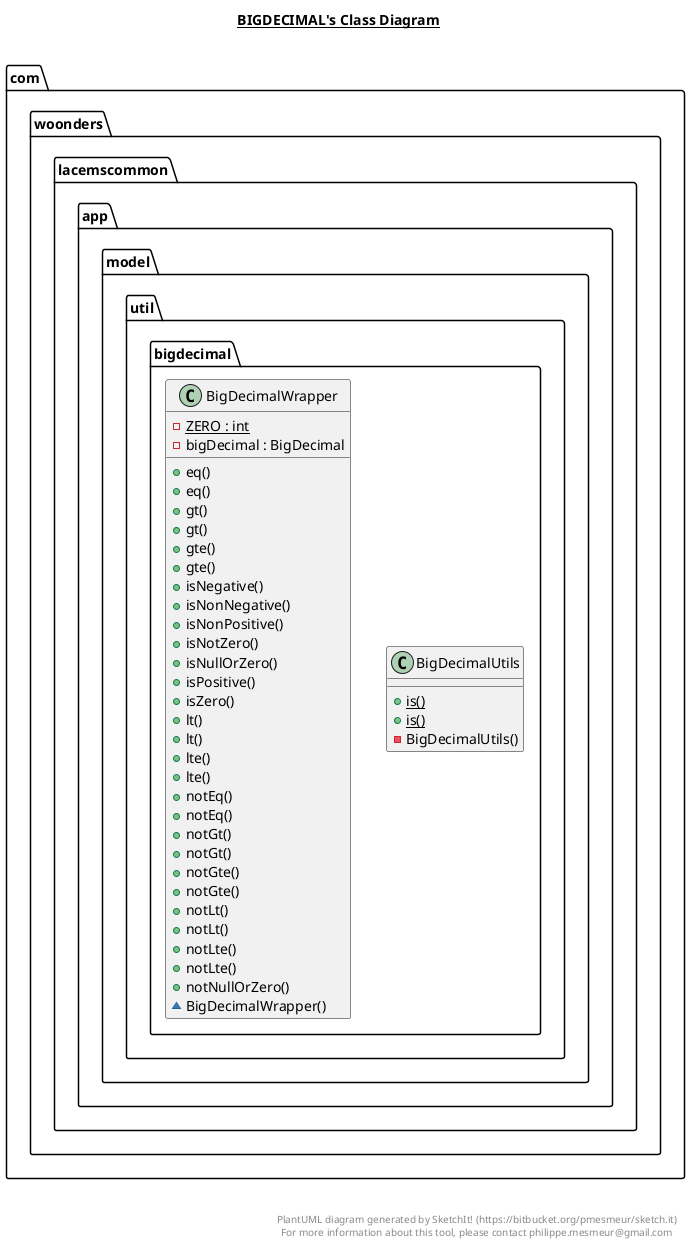 @startuml

title __BIGDECIMAL's Class Diagram__\n

  namespace com.woonders.lacemscommon {
    namespace app.model {
      namespace util {
        namespace bigdecimal {
          class com.woonders.lacemscommon.app.model.util.bigdecimal.BigDecimalUtils {
              {static} + is()
              {static} + is()
              - BigDecimalUtils()
          }
        }
      }
    }
  }
  

  namespace com.woonders.lacemscommon {
    namespace app.model {
      namespace util {
        namespace bigdecimal {
          class com.woonders.lacemscommon.app.model.util.bigdecimal.BigDecimalWrapper {
              {static} - ZERO : int
              - bigDecimal : BigDecimal
              + eq()
              + eq()
              + gt()
              + gt()
              + gte()
              + gte()
              + isNegative()
              + isNonNegative()
              + isNonPositive()
              + isNotZero()
              + isNullOrZero()
              + isPositive()
              + isZero()
              + lt()
              + lt()
              + lte()
              + lte()
              + notEq()
              + notEq()
              + notGt()
              + notGt()
              + notGte()
              + notGte()
              + notLt()
              + notLt()
              + notLte()
              + notLte()
              + notNullOrZero()
              ~ BigDecimalWrapper()
          }
        }
      }
    }
  }
  



right footer


PlantUML diagram generated by SketchIt! (https://bitbucket.org/pmesmeur/sketch.it)
For more information about this tool, please contact philippe.mesmeur@gmail.com
endfooter

@enduml

